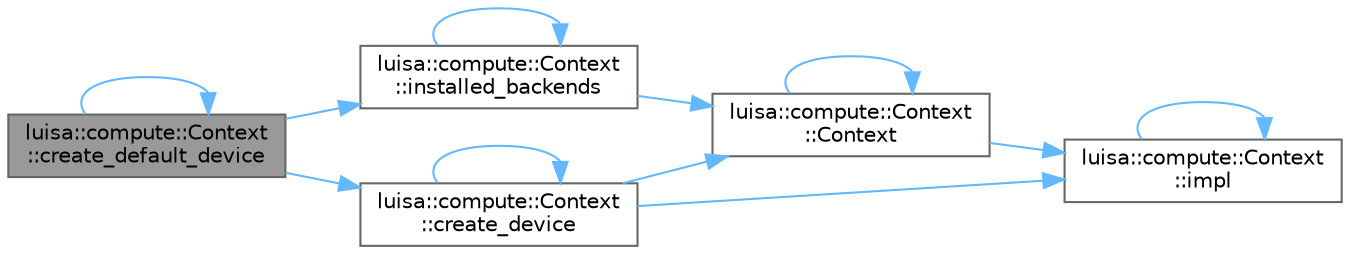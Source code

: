 digraph "luisa::compute::Context::create_default_device"
{
 // LATEX_PDF_SIZE
  bgcolor="transparent";
  edge [fontname=Helvetica,fontsize=10,labelfontname=Helvetica,labelfontsize=10];
  node [fontname=Helvetica,fontsize=10,shape=box,height=0.2,width=0.4];
  rankdir="LR";
  Node1 [id="Node000001",label="luisa::compute::Context\l::create_default_device",height=0.2,width=0.4,color="gray40", fillcolor="grey60", style="filled", fontcolor="black",tooltip=" "];
  Node1 -> Node1 [id="edge12_Node000001_Node000001",color="steelblue1",style="solid",tooltip=" "];
  Node1 -> Node2 [id="edge13_Node000001_Node000002",color="steelblue1",style="solid",tooltip=" "];
  Node2 [id="Node000002",label="luisa::compute::Context\l::create_device",height=0.2,width=0.4,color="grey40", fillcolor="white", style="filled",URL="$classluisa_1_1compute_1_1_context.html#a98a3f068d6082553fc473c4fd634d55d",tooltip=" "];
  Node2 -> Node3 [id="edge14_Node000002_Node000003",color="steelblue1",style="solid",tooltip=" "];
  Node3 [id="Node000003",label="luisa::compute::Context\l::Context",height=0.2,width=0.4,color="grey40", fillcolor="white", style="filled",URL="$classluisa_1_1compute_1_1_context.html#a2bef5c6fff68b3b742508b98b0857ba9",tooltip=" "];
  Node3 -> Node3 [id="edge15_Node000003_Node000003",color="steelblue1",style="solid",tooltip=" "];
  Node3 -> Node4 [id="edge16_Node000003_Node000004",color="steelblue1",style="solid",tooltip=" "];
  Node4 [id="Node000004",label="luisa::compute::Context\l::impl",height=0.2,width=0.4,color="grey40", fillcolor="white", style="filled",URL="$classluisa_1_1compute_1_1_context.html#ac79eca48f12592b63d7e887cd310cb6a",tooltip=" "];
  Node4 -> Node4 [id="edge17_Node000004_Node000004",color="steelblue1",style="solid",tooltip=" "];
  Node2 -> Node2 [id="edge18_Node000002_Node000002",color="steelblue1",style="solid",tooltip=" "];
  Node2 -> Node4 [id="edge19_Node000002_Node000004",color="steelblue1",style="solid",tooltip=" "];
  Node1 -> Node5 [id="edge20_Node000001_Node000005",color="steelblue1",style="solid",tooltip=" "];
  Node5 [id="Node000005",label="luisa::compute::Context\l::installed_backends",height=0.2,width=0.4,color="grey40", fillcolor="white", style="filled",URL="$classluisa_1_1compute_1_1_context.html#a34bb38305b5bee003ef65975e4410538",tooltip=" "];
  Node5 -> Node3 [id="edge21_Node000005_Node000003",color="steelblue1",style="solid",tooltip=" "];
  Node5 -> Node5 [id="edge22_Node000005_Node000005",color="steelblue1",style="solid",tooltip=" "];
}
